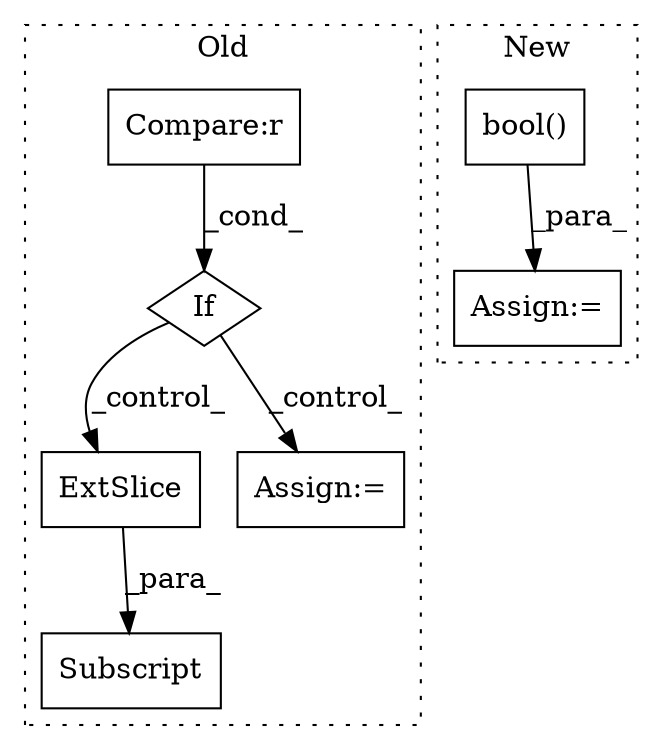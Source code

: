 digraph G {
subgraph cluster0 {
1 [label="Subscript" a="63" s="27241,0" l="20,0" shape="box"];
4 [label="ExtSlice" a="85" s="27241" l="9" shape="box"];
5 [label="If" a="96" s="27199" l="0" shape="diamond"];
6 [label="Compare:r" a="40" s="27199" l="9" shape="box"];
7 [label="Assign:=" a="68" s="27289" l="3" shape="box"];
label = "Old";
style="dotted";
}
subgraph cluster1 {
2 [label="bool()" a="75" s="26707" l="16" shape="box"];
3 [label="Assign:=" a="68" s="26756" l="3" shape="box"];
label = "New";
style="dotted";
}
2 -> 3 [label="_para_"];
4 -> 1 [label="_para_"];
5 -> 7 [label="_control_"];
5 -> 4 [label="_control_"];
6 -> 5 [label="_cond_"];
}